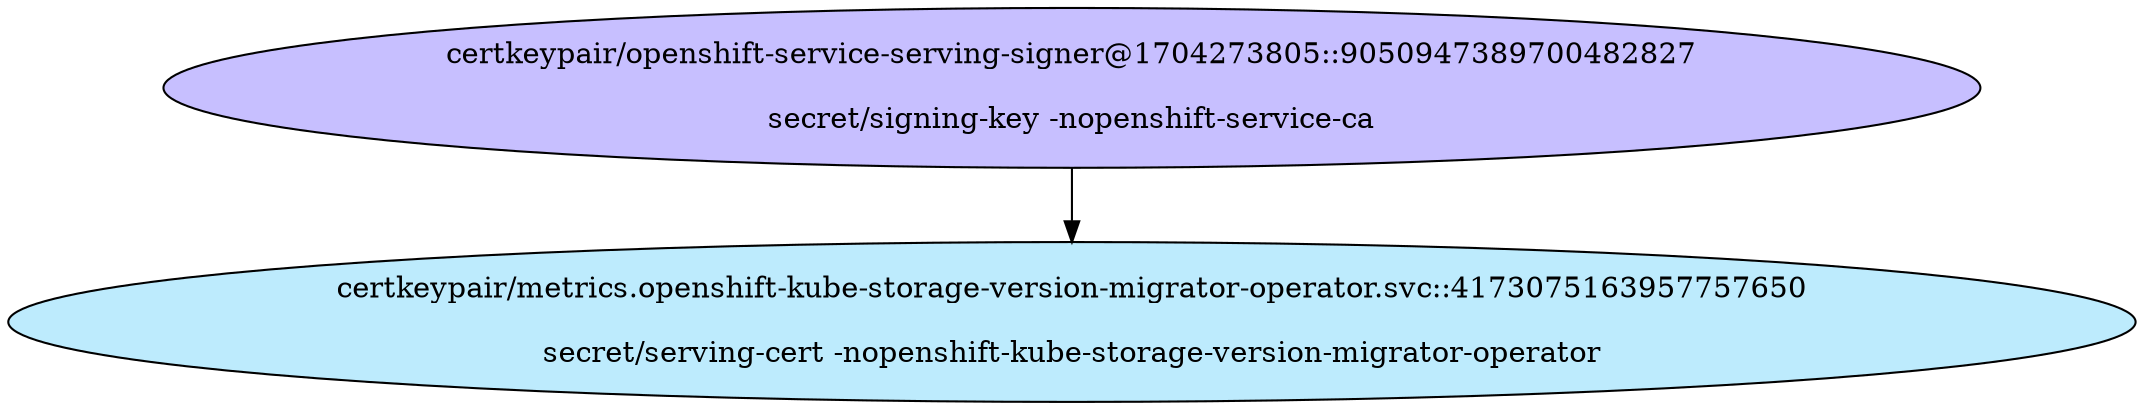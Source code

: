 digraph "Local Certificate" {
  // Node definitions.
  1 [
    label="certkeypair/openshift-service-serving-signer@1704273805::9050947389700482827\n\nsecret/signing-key -nopenshift-service-ca\n"
    style=filled
    fillcolor="#c7bfff"
  ];
  54 [
    label="certkeypair/metrics.openshift-kube-storage-version-migrator-operator.svc::4173075163957757650\n\nsecret/serving-cert -nopenshift-kube-storage-version-migrator-operator\n"
    style=filled
    fillcolor="#bdebfd"
  ];

  // Edge definitions.
  1 -> 54;
}